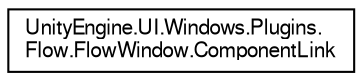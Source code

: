 digraph "Graphical Class Hierarchy"
{
  edge [fontname="FreeSans",fontsize="10",labelfontname="FreeSans",labelfontsize="10"];
  node [fontname="FreeSans",fontsize="10",shape=record];
  rankdir="LR";
  Node1 [label="UnityEngine.UI.Windows.Plugins.\lFlow.FlowWindow.ComponentLink",height=0.2,width=0.4,color="black", fillcolor="white", style="filled",URL="$struct_unity_engine_1_1_u_i_1_1_windows_1_1_plugins_1_1_flow_1_1_flow_window_1_1_component_link.html"];
}
